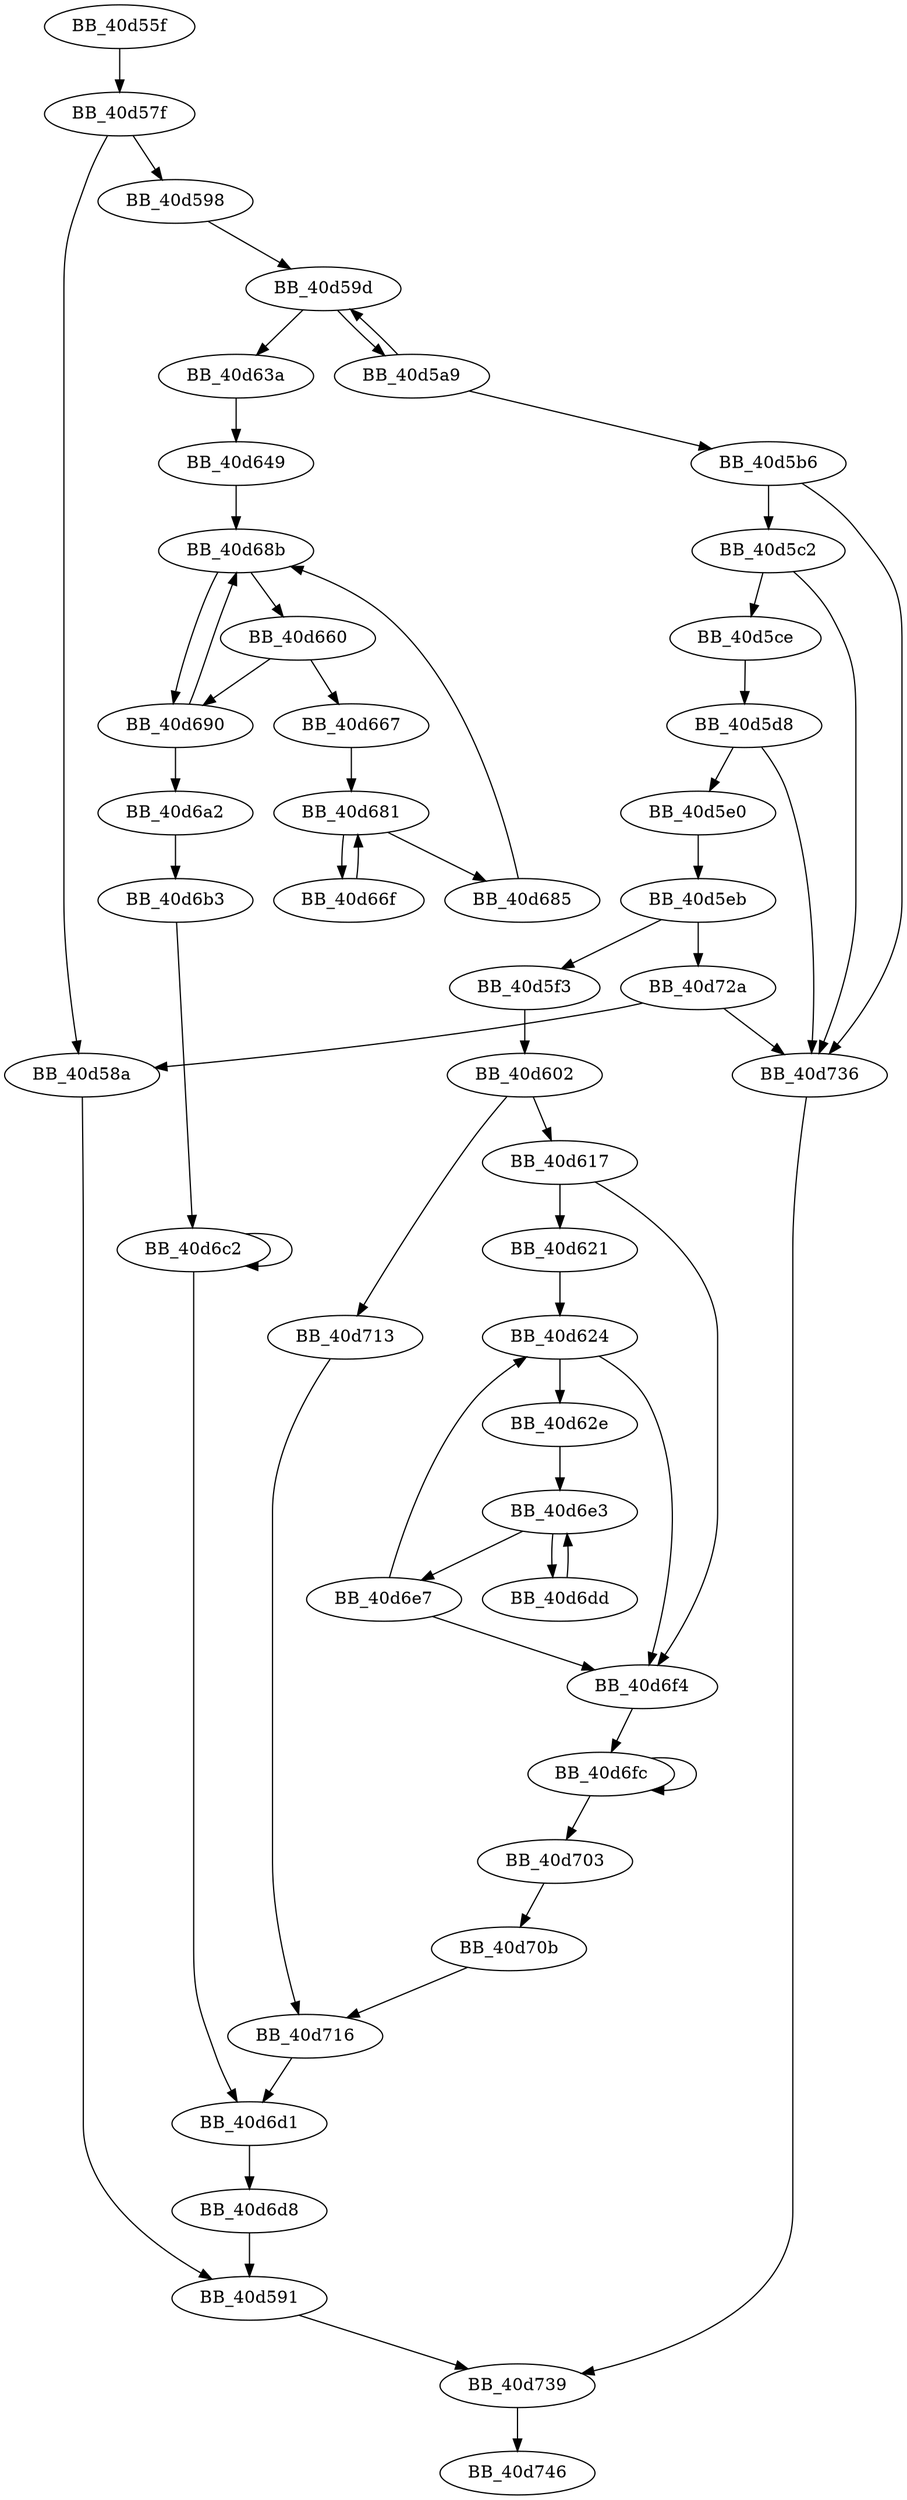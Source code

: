 DiGraph __setmbcp_nolock{
BB_40d55f->BB_40d57f
BB_40d57f->BB_40d58a
BB_40d57f->BB_40d598
BB_40d58a->BB_40d591
BB_40d591->BB_40d739
BB_40d598->BB_40d59d
BB_40d59d->BB_40d5a9
BB_40d59d->BB_40d63a
BB_40d5a9->BB_40d59d
BB_40d5a9->BB_40d5b6
BB_40d5b6->BB_40d5c2
BB_40d5b6->BB_40d736
BB_40d5c2->BB_40d5ce
BB_40d5c2->BB_40d736
BB_40d5ce->BB_40d5d8
BB_40d5d8->BB_40d5e0
BB_40d5d8->BB_40d736
BB_40d5e0->BB_40d5eb
BB_40d5eb->BB_40d5f3
BB_40d5eb->BB_40d72a
BB_40d5f3->BB_40d602
BB_40d602->BB_40d617
BB_40d602->BB_40d713
BB_40d617->BB_40d621
BB_40d617->BB_40d6f4
BB_40d621->BB_40d624
BB_40d624->BB_40d62e
BB_40d624->BB_40d6f4
BB_40d62e->BB_40d6e3
BB_40d63a->BB_40d649
BB_40d649->BB_40d68b
BB_40d660->BB_40d667
BB_40d660->BB_40d690
BB_40d667->BB_40d681
BB_40d66f->BB_40d681
BB_40d681->BB_40d66f
BB_40d681->BB_40d685
BB_40d685->BB_40d68b
BB_40d68b->BB_40d660
BB_40d68b->BB_40d690
BB_40d690->BB_40d68b
BB_40d690->BB_40d6a2
BB_40d6a2->BB_40d6b3
BB_40d6b3->BB_40d6c2
BB_40d6c2->BB_40d6c2
BB_40d6c2->BB_40d6d1
BB_40d6d1->BB_40d6d8
BB_40d6d8->BB_40d591
BB_40d6dd->BB_40d6e3
BB_40d6e3->BB_40d6dd
BB_40d6e3->BB_40d6e7
BB_40d6e7->BB_40d624
BB_40d6e7->BB_40d6f4
BB_40d6f4->BB_40d6fc
BB_40d6fc->BB_40d6fc
BB_40d6fc->BB_40d703
BB_40d703->BB_40d70b
BB_40d70b->BB_40d716
BB_40d713->BB_40d716
BB_40d716->BB_40d6d1
BB_40d72a->BB_40d58a
BB_40d72a->BB_40d736
BB_40d736->BB_40d739
BB_40d739->BB_40d746
}
